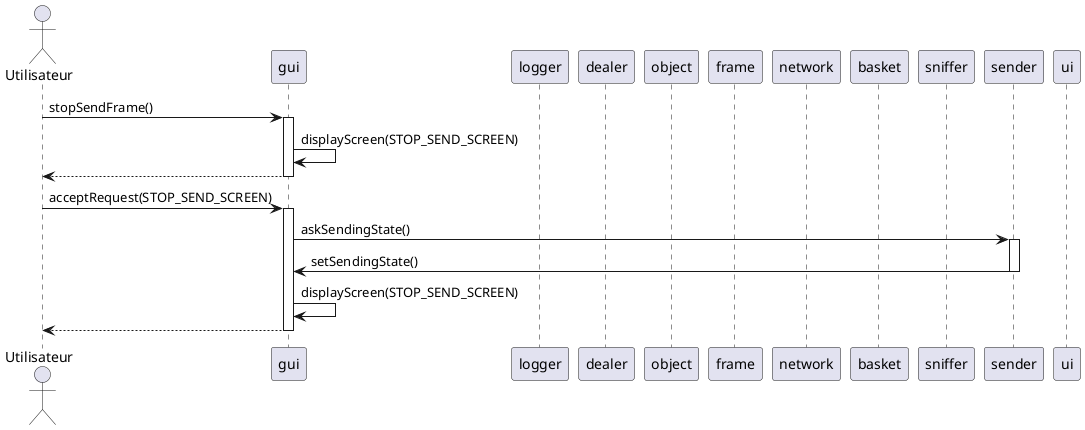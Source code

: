 @startuml

actor Utilisateur
participant gui
participant logger
participant dealer
participant object
participant frame
participant network
participant basket
participant sniffer
participant sender
participant ui

Utilisateur -> gui : stopSendFrame()
activate gui
gui -> gui : displayScreen(STOP_SEND_SCREEN)
gui --> Utilisateur
deactivate gui
Utilisateur -> gui : acceptRequest(STOP_SEND_SCREEN)
activate gui
gui -> sender : askSendingState()
activate sender
sender -> gui : setSendingState()
deactivate sender
gui -> gui : displayScreen(STOP_SEND_SCREEN)
gui --> Utilisateur
deactivate gui

@enduml
